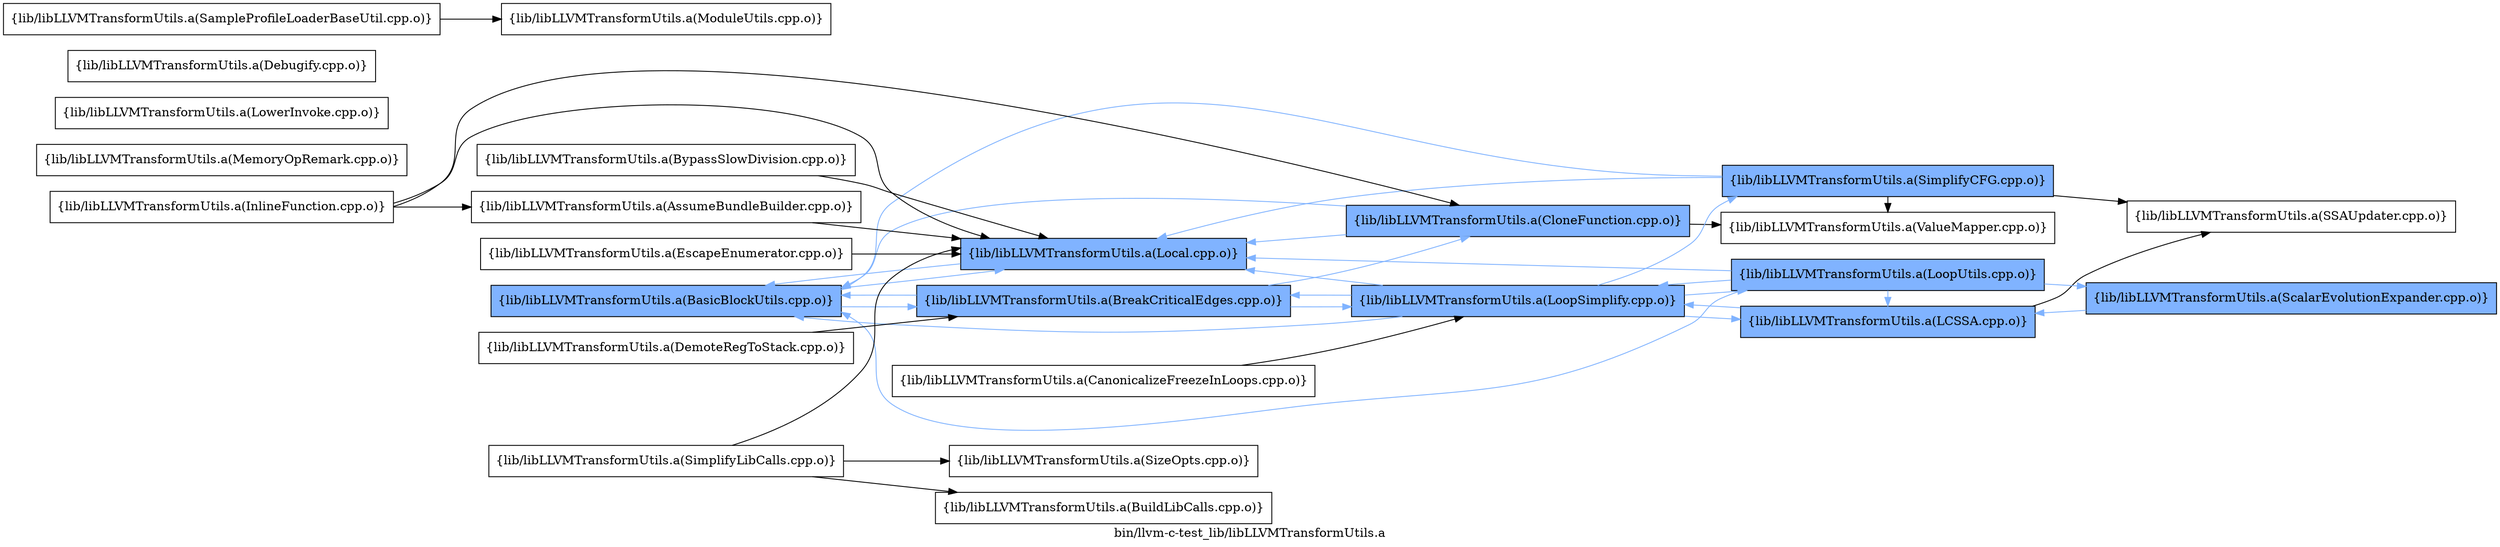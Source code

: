digraph "bin/llvm-c-test_lib/libLLVMTransformUtils.a" {
	label="bin/llvm-c-test_lib/libLLVMTransformUtils.a";
	rankdir=LR;
	{ rank=same; Node0x55ea78d97228;  }
	{ rank=same; Node0x55ea78d96918; Node0x55ea78d977c8;  }
	{ rank=same; Node0x55ea78d9cf48; Node0x55ea78d96e18;  }
	{ rank=same; Node0x55ea78da8a28; Node0x55ea78d96b98; Node0x55ea78d97e58; Node0x55ea78da45b8;  }

	Node0x55ea78d97228 [shape=record,shape=box,group=1,style=filled,fillcolor="0.600000 0.5 1",label="{lib/libLLVMTransformUtils.a(BasicBlockUtils.cpp.o)}"];
	Node0x55ea78d97228 -> Node0x55ea78d96918[color="0.600000 0.5 1"];
	Node0x55ea78d97228 -> Node0x55ea78d977c8[color="0.600000 0.5 1"];
	Node0x55ea78d9a0b8 [shape=record,shape=box,group=0,label="{lib/libLLVMTransformUtils.a(MemoryOpRemark.cpp.o)}"];
	Node0x55ea78da7da8 [shape=record,shape=box,group=0,label="{lib/libLLVMTransformUtils.a(SizeOpts.cpp.o)}"];
	Node0x55ea78d977c8 [shape=record,shape=box,group=1,style=filled,fillcolor="0.600000 0.5 1",label="{lib/libLLVMTransformUtils.a(Local.cpp.o)}"];
	Node0x55ea78d977c8 -> Node0x55ea78d97228[color="0.600000 0.5 1"];
	Node0x55ea78d96918 [shape=record,shape=box,group=1,style=filled,fillcolor="0.600000 0.5 1",label="{lib/libLLVMTransformUtils.a(BreakCriticalEdges.cpp.o)}"];
	Node0x55ea78d96918 -> Node0x55ea78d97228[color="0.600000 0.5 1"];
	Node0x55ea78d96918 -> Node0x55ea78d9cf48[color="0.600000 0.5 1"];
	Node0x55ea78d96918 -> Node0x55ea78d96e18[color="0.600000 0.5 1"];
	Node0x55ea78d9ccc8 [shape=record,shape=box,group=0,label="{lib/libLLVMTransformUtils.a(CanonicalizeFreezeInLoops.cpp.o)}"];
	Node0x55ea78d9ccc8 -> Node0x55ea78d96e18;
	Node0x55ea78d98858 [shape=record,shape=box,group=0,label="{lib/libLLVMTransformUtils.a(LowerInvoke.cpp.o)}"];
	Node0x55ea78d9d8f8 [shape=record,shape=box,group=0,label="{lib/libLLVMTransformUtils.a(BypassSlowDivision.cpp.o)}"];
	Node0x55ea78d9d8f8 -> Node0x55ea78d977c8;
	Node0x55ea78da79e8 [shape=record,shape=box,group=0,label="{lib/libLLVMTransformUtils.a(SimplifyLibCalls.cpp.o)}"];
	Node0x55ea78da79e8 -> Node0x55ea78d96fa8;
	Node0x55ea78da79e8 -> Node0x55ea78d977c8;
	Node0x55ea78da79e8 -> Node0x55ea78da7da8;
	Node0x55ea78d9f298 [shape=record,shape=box,group=0,label="{lib/libLLVMTransformUtils.a(Debugify.cpp.o)}"];
	Node0x55ea78da45b8 [shape=record,shape=box,group=1,style=filled,fillcolor="0.600000 0.5 1",label="{lib/libLLVMTransformUtils.a(SimplifyCFG.cpp.o)}"];
	Node0x55ea78da45b8 -> Node0x55ea78d97228[color="0.600000 0.5 1"];
	Node0x55ea78da45b8 -> Node0x55ea78d977c8[color="0.600000 0.5 1"];
	Node0x55ea78da45b8 -> Node0x55ea78da4ba8;
	Node0x55ea78da45b8 -> Node0x55ea78da8a28;
	Node0x55ea78d96b98 [shape=record,shape=box,group=1,style=filled,fillcolor="0.600000 0.5 1",label="{lib/libLLVMTransformUtils.a(LCSSA.cpp.o)}"];
	Node0x55ea78d96b98 -> Node0x55ea78d96e18[color="0.600000 0.5 1"];
	Node0x55ea78d96b98 -> Node0x55ea78da4ba8;
	Node0x55ea78d96e18 [shape=record,shape=box,group=1,style=filled,fillcolor="0.600000 0.5 1",label="{lib/libLLVMTransformUtils.a(LoopSimplify.cpp.o)}"];
	Node0x55ea78d96e18 -> Node0x55ea78d97228[color="0.600000 0.5 1"];
	Node0x55ea78d96e18 -> Node0x55ea78d96918[color="0.600000 0.5 1"];
	Node0x55ea78d96e18 -> Node0x55ea78d96b98[color="0.600000 0.5 1"];
	Node0x55ea78d96e18 -> Node0x55ea78d977c8[color="0.600000 0.5 1"];
	Node0x55ea78d96e18 -> Node0x55ea78d97e58[color="0.600000 0.5 1"];
	Node0x55ea78d96e18 -> Node0x55ea78da45b8[color="0.600000 0.5 1"];
	Node0x55ea78d99b68 [shape=record,shape=box,group=1,style=filled,fillcolor="0.600000 0.5 1",label="{lib/libLLVMTransformUtils.a(ScalarEvolutionExpander.cpp.o)}"];
	Node0x55ea78d99b68 -> Node0x55ea78d96b98[color="0.600000 0.5 1"];
	Node0x55ea78d9b0f8 [shape=record,shape=box,group=0,label="{lib/libLLVMTransformUtils.a(InlineFunction.cpp.o)}"];
	Node0x55ea78d9b0f8 -> Node0x55ea78d9cf48;
	Node0x55ea78d9b0f8 -> Node0x55ea78d9a928;
	Node0x55ea78d9b0f8 -> Node0x55ea78d977c8;
	Node0x55ea78d9dc68 [shape=record,shape=box,group=0,label="{lib/libLLVMTransformUtils.a(DemoteRegToStack.cpp.o)}"];
	Node0x55ea78d9dc68 -> Node0x55ea78d96918;
	Node0x55ea78d9b058 [shape=record,shape=box,group=0,label="{lib/libLLVMTransformUtils.a(EscapeEnumerator.cpp.o)}"];
	Node0x55ea78d9b058 -> Node0x55ea78d977c8;
	Node0x55ea78d990c8 [shape=record,shape=box,group=0,label="{lib/libLLVMTransformUtils.a(ModuleUtils.cpp.o)}"];
	Node0x55ea78d97e58 [shape=record,shape=box,group=1,style=filled,fillcolor="0.600000 0.5 1",label="{lib/libLLVMTransformUtils.a(LoopUtils.cpp.o)}"];
	Node0x55ea78d97e58 -> Node0x55ea78d97228[color="0.600000 0.5 1"];
	Node0x55ea78d97e58 -> Node0x55ea78d96b98[color="0.600000 0.5 1"];
	Node0x55ea78d97e58 -> Node0x55ea78d977c8[color="0.600000 0.5 1"];
	Node0x55ea78d97e58 -> Node0x55ea78d96e18[color="0.600000 0.5 1"];
	Node0x55ea78d97e58 -> Node0x55ea78d99b68[color="0.600000 0.5 1"];
	Node0x55ea78da52d8 [shape=record,shape=box,group=0,label="{lib/libLLVMTransformUtils.a(SampleProfileLoaderBaseUtil.cpp.o)}"];
	Node0x55ea78da52d8 -> Node0x55ea78d990c8;
	Node0x55ea78d9cf48 [shape=record,shape=box,group=1,style=filled,fillcolor="0.600000 0.5 1",label="{lib/libLLVMTransformUtils.a(CloneFunction.cpp.o)}"];
	Node0x55ea78d9cf48 -> Node0x55ea78d97228[color="0.600000 0.5 1"];
	Node0x55ea78d9cf48 -> Node0x55ea78d977c8[color="0.600000 0.5 1"];
	Node0x55ea78d9cf48 -> Node0x55ea78da8a28;
	Node0x55ea78da4ba8 [shape=record,shape=box,group=0,label="{lib/libLLVMTransformUtils.a(SSAUpdater.cpp.o)}"];
	Node0x55ea78da8a28 [shape=record,shape=box,group=0,label="{lib/libLLVMTransformUtils.a(ValueMapper.cpp.o)}"];
	Node0x55ea78d96fa8 [shape=record,shape=box,group=0,label="{lib/libLLVMTransformUtils.a(BuildLibCalls.cpp.o)}"];
	Node0x55ea78d9a928 [shape=record,shape=box,group=0,label="{lib/libLLVMTransformUtils.a(AssumeBundleBuilder.cpp.o)}"];
	Node0x55ea78d9a928 -> Node0x55ea78d977c8;
}
